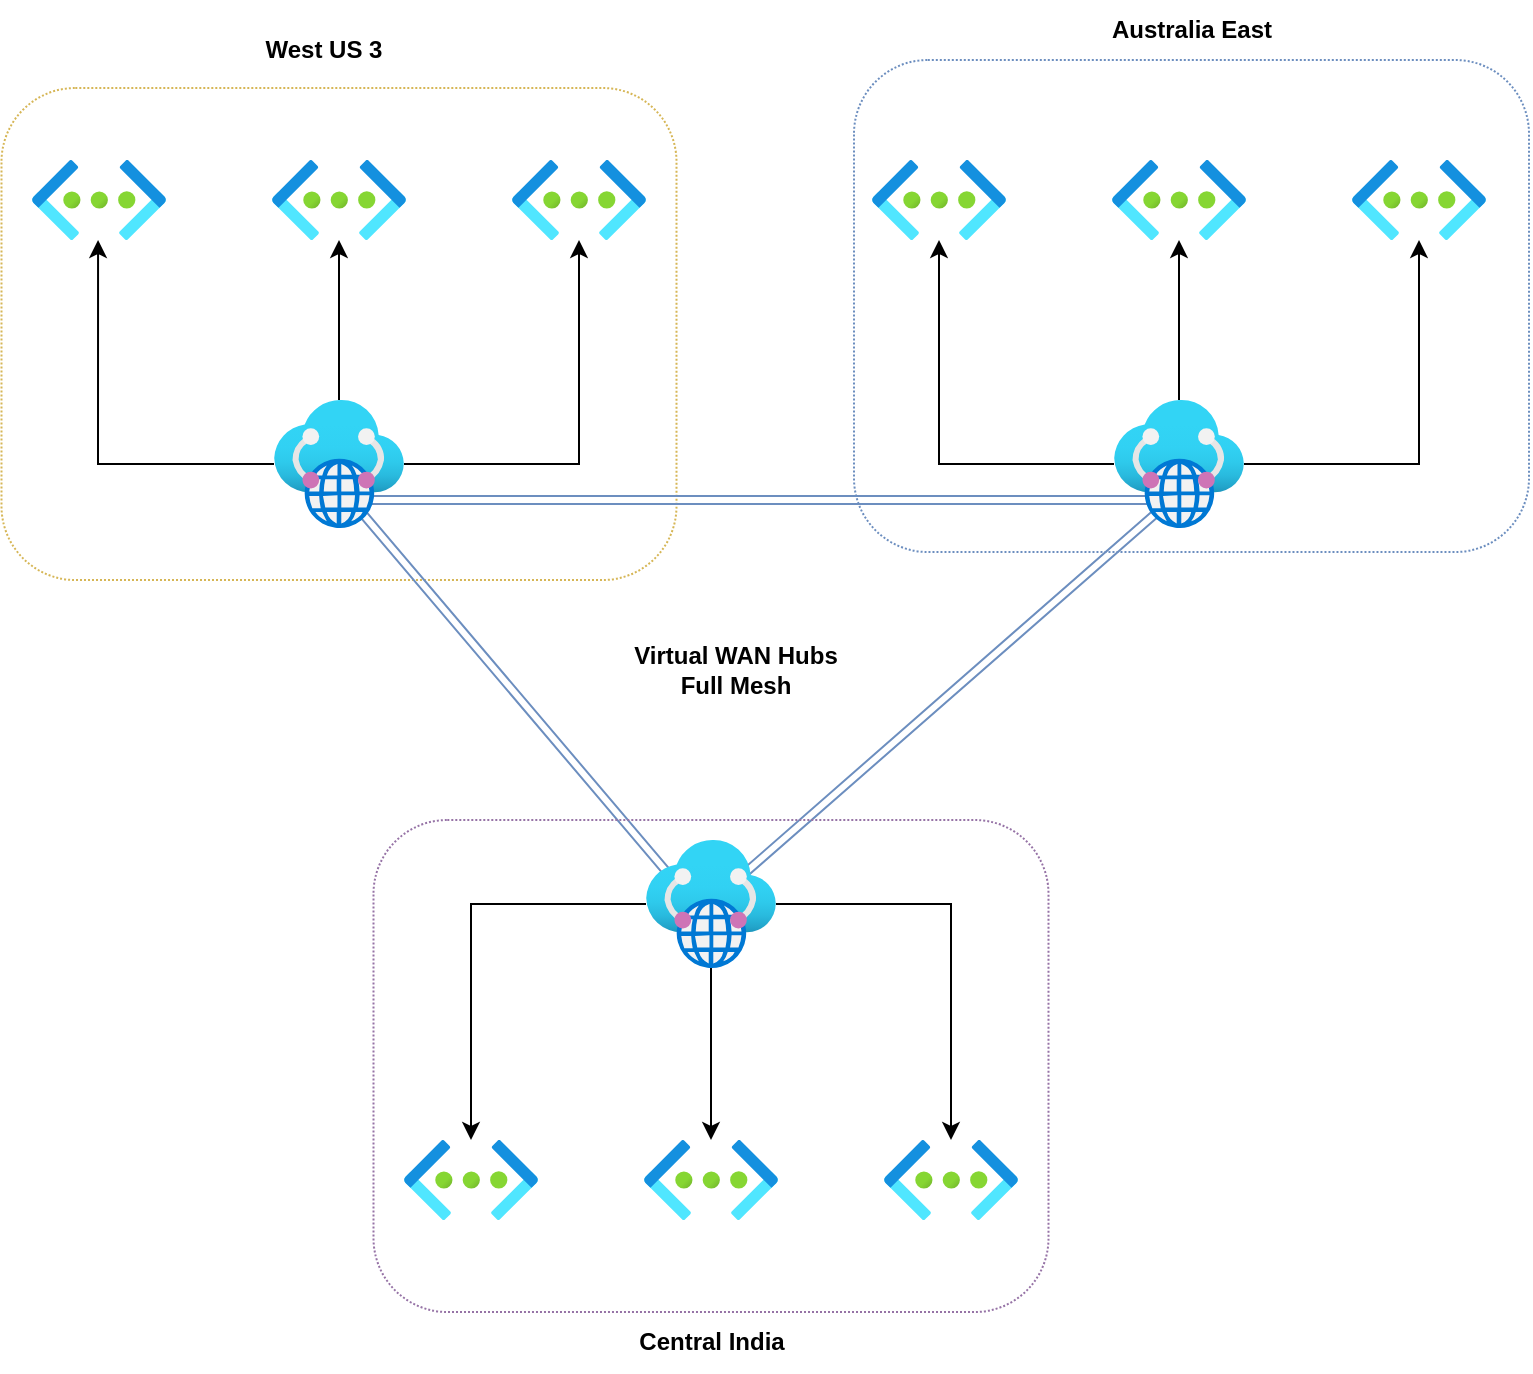 <mxfile version="20.4.1" type="github" pages="2">
  <diagram id="pevED-ohvEYcTep_g1xU" name="wan-hubs">
    <mxGraphModel dx="1422" dy="954" grid="1" gridSize="10" guides="1" tooltips="1" connect="1" arrows="1" fold="1" page="1" pageScale="1" pageWidth="3600" pageHeight="2400" math="0" shadow="0">
      <root>
        <mxCell id="0" />
        <mxCell id="1" parent="0" />
        <mxCell id="tpGTdEmGeSWk9LXFUpDb-25" value="" style="rounded=1;whiteSpace=wrap;html=1;fillColor=none;dashed=1;dashPattern=1 1;strokeColor=#d6b656;" vertex="1" parent="1">
          <mxGeometry x="183.75" y="164" width="337.5" height="246" as="geometry" />
        </mxCell>
        <mxCell id="tpGTdEmGeSWk9LXFUpDb-1" value="" style="aspect=fixed;html=1;points=[];align=center;image;fontSize=12;image=img/lib/azure2/networking/Virtual_Networks.svg;" vertex="1" parent="1">
          <mxGeometry x="199" y="200" width="67" height="40" as="geometry" />
        </mxCell>
        <mxCell id="tpGTdEmGeSWk9LXFUpDb-16" style="edgeStyle=orthogonalEdgeStyle;rounded=0;orthogonalLoop=1;jettySize=auto;html=1;" edge="1" parent="1" source="tpGTdEmGeSWk9LXFUpDb-2" target="tpGTdEmGeSWk9LXFUpDb-3">
          <mxGeometry relative="1" as="geometry" />
        </mxCell>
        <mxCell id="tpGTdEmGeSWk9LXFUpDb-17" style="edgeStyle=orthogonalEdgeStyle;rounded=0;orthogonalLoop=1;jettySize=auto;html=1;entryX=0.493;entryY=1;entryDx=0;entryDy=0;entryPerimeter=0;" edge="1" parent="1" source="tpGTdEmGeSWk9LXFUpDb-2" target="tpGTdEmGeSWk9LXFUpDb-1">
          <mxGeometry relative="1" as="geometry" />
        </mxCell>
        <mxCell id="tpGTdEmGeSWk9LXFUpDb-18" style="edgeStyle=orthogonalEdgeStyle;rounded=0;orthogonalLoop=1;jettySize=auto;html=1;" edge="1" parent="1" source="tpGTdEmGeSWk9LXFUpDb-2" target="tpGTdEmGeSWk9LXFUpDb-4">
          <mxGeometry relative="1" as="geometry" />
        </mxCell>
        <mxCell id="tpGTdEmGeSWk9LXFUpDb-22" style="rounded=0;orthogonalLoop=1;jettySize=auto;html=1;exitX=0.462;exitY=0.625;exitDx=0;exitDy=0;exitPerimeter=0;entryX=0.369;entryY=0.5;entryDx=0;entryDy=0;entryPerimeter=0;fillColor=#dae8fc;strokeColor=#6c8ebf;shape=link;" edge="1" parent="1" source="tpGTdEmGeSWk9LXFUpDb-2" target="tpGTdEmGeSWk9LXFUpDb-10">
          <mxGeometry relative="1" as="geometry" />
        </mxCell>
        <mxCell id="tpGTdEmGeSWk9LXFUpDb-3" value="" style="aspect=fixed;html=1;points=[];align=center;image;fontSize=12;image=img/lib/azure2/networking/Virtual_Networks.svg;" vertex="1" parent="1">
          <mxGeometry x="319" y="200" width="67" height="40" as="geometry" />
        </mxCell>
        <mxCell id="tpGTdEmGeSWk9LXFUpDb-4" value="" style="aspect=fixed;html=1;points=[];align=center;image;fontSize=12;image=img/lib/azure2/networking/Virtual_Networks.svg;fontStyle=1" vertex="1" parent="1">
          <mxGeometry x="439" y="200" width="67" height="40" as="geometry" />
        </mxCell>
        <mxCell id="tpGTdEmGeSWk9LXFUpDb-5" value="" style="aspect=fixed;html=1;points=[];align=center;image;fontSize=12;image=img/lib/azure2/networking/Virtual_Networks.svg;" vertex="1" parent="1">
          <mxGeometry x="619" y="200" width="67" height="40" as="geometry" />
        </mxCell>
        <mxCell id="tpGTdEmGeSWk9LXFUpDb-19" style="edgeStyle=orthogonalEdgeStyle;rounded=0;orthogonalLoop=1;jettySize=auto;html=1;" edge="1" parent="1" source="tpGTdEmGeSWk9LXFUpDb-6" target="tpGTdEmGeSWk9LXFUpDb-7">
          <mxGeometry relative="1" as="geometry" />
        </mxCell>
        <mxCell id="tpGTdEmGeSWk9LXFUpDb-20" style="edgeStyle=orthogonalEdgeStyle;rounded=0;orthogonalLoop=1;jettySize=auto;html=1;" edge="1" parent="1" source="tpGTdEmGeSWk9LXFUpDb-6" target="tpGTdEmGeSWk9LXFUpDb-5">
          <mxGeometry relative="1" as="geometry" />
        </mxCell>
        <mxCell id="tpGTdEmGeSWk9LXFUpDb-21" style="edgeStyle=orthogonalEdgeStyle;rounded=0;orthogonalLoop=1;jettySize=auto;html=1;" edge="1" parent="1" source="tpGTdEmGeSWk9LXFUpDb-6" target="tpGTdEmGeSWk9LXFUpDb-8">
          <mxGeometry relative="1" as="geometry" />
        </mxCell>
        <mxCell id="tpGTdEmGeSWk9LXFUpDb-7" value="" style="aspect=fixed;html=1;points=[];align=center;image;fontSize=12;image=img/lib/azure2/networking/Virtual_Networks.svg;" vertex="1" parent="1">
          <mxGeometry x="739" y="200" width="67" height="40" as="geometry" />
        </mxCell>
        <mxCell id="tpGTdEmGeSWk9LXFUpDb-8" value="" style="aspect=fixed;html=1;points=[];align=center;image;fontSize=12;image=img/lib/azure2/networking/Virtual_Networks.svg;fontStyle=1" vertex="1" parent="1">
          <mxGeometry x="859" y="200" width="67" height="40" as="geometry" />
        </mxCell>
        <mxCell id="tpGTdEmGeSWk9LXFUpDb-9" value="" style="aspect=fixed;html=1;points=[];align=center;image;fontSize=12;image=img/lib/azure2/networking/Virtual_Networks.svg;" vertex="1" parent="1">
          <mxGeometry x="385" y="690" width="67" height="40" as="geometry" />
        </mxCell>
        <mxCell id="tpGTdEmGeSWk9LXFUpDb-13" style="edgeStyle=orthogonalEdgeStyle;rounded=0;orthogonalLoop=1;jettySize=auto;html=1;" edge="1" parent="1" source="tpGTdEmGeSWk9LXFUpDb-10" target="tpGTdEmGeSWk9LXFUpDb-11">
          <mxGeometry relative="1" as="geometry" />
        </mxCell>
        <mxCell id="tpGTdEmGeSWk9LXFUpDb-14" style="edgeStyle=orthogonalEdgeStyle;rounded=0;orthogonalLoop=1;jettySize=auto;html=1;" edge="1" parent="1" source="tpGTdEmGeSWk9LXFUpDb-10" target="tpGTdEmGeSWk9LXFUpDb-9">
          <mxGeometry relative="1" as="geometry" />
        </mxCell>
        <mxCell id="tpGTdEmGeSWk9LXFUpDb-15" style="edgeStyle=orthogonalEdgeStyle;rounded=0;orthogonalLoop=1;jettySize=auto;html=1;" edge="1" parent="1" source="tpGTdEmGeSWk9LXFUpDb-10" target="tpGTdEmGeSWk9LXFUpDb-12">
          <mxGeometry relative="1" as="geometry" />
        </mxCell>
        <mxCell id="tpGTdEmGeSWk9LXFUpDb-23" style="edgeStyle=none;rounded=0;orthogonalLoop=1;jettySize=auto;html=1;entryX=0.615;entryY=0.938;entryDx=0;entryDy=0;entryPerimeter=0;exitX=0.523;exitY=0.469;exitDx=0;exitDy=0;exitPerimeter=0;fillColor=#dae8fc;strokeColor=#6c8ebf;shape=link;" edge="1" parent="1" source="tpGTdEmGeSWk9LXFUpDb-10" target="tpGTdEmGeSWk9LXFUpDb-6">
          <mxGeometry relative="1" as="geometry">
            <Array as="points">
              <mxPoint x="780" y="360" />
            </Array>
          </mxGeometry>
        </mxCell>
        <mxCell id="tpGTdEmGeSWk9LXFUpDb-10" value="" style="aspect=fixed;html=1;points=[];align=center;image;fontSize=12;image=img/lib/azure2/networking/Virtual_WANs.svg;" vertex="1" parent="1">
          <mxGeometry x="506" y="540" width="65" height="64" as="geometry" />
        </mxCell>
        <mxCell id="tpGTdEmGeSWk9LXFUpDb-11" value="" style="aspect=fixed;html=1;points=[];align=center;image;fontSize=12;image=img/lib/azure2/networking/Virtual_Networks.svg;" vertex="1" parent="1">
          <mxGeometry x="505" y="690" width="67" height="40" as="geometry" />
        </mxCell>
        <mxCell id="tpGTdEmGeSWk9LXFUpDb-12" value="" style="aspect=fixed;html=1;points=[];align=center;image;fontSize=12;image=img/lib/azure2/networking/Virtual_Networks.svg;fontStyle=1" vertex="1" parent="1">
          <mxGeometry x="625" y="690" width="67" height="40" as="geometry" />
        </mxCell>
        <mxCell id="tpGTdEmGeSWk9LXFUpDb-24" style="edgeStyle=none;rounded=0;orthogonalLoop=1;jettySize=auto;html=1;entryX=0.615;entryY=0.781;entryDx=0;entryDy=0;entryPerimeter=0;exitX=0.308;exitY=0.781;exitDx=0;exitDy=0;exitPerimeter=0;fillColor=#dae8fc;strokeColor=#6c8ebf;shape=link;" edge="1" parent="1" source="tpGTdEmGeSWk9LXFUpDb-6" target="tpGTdEmGeSWk9LXFUpDb-2">
          <mxGeometry relative="1" as="geometry" />
        </mxCell>
        <mxCell id="tpGTdEmGeSWk9LXFUpDb-6" value="" style="aspect=fixed;html=1;points=[];align=center;image;fontSize=12;image=img/lib/azure2/networking/Virtual_WANs.svg;" vertex="1" parent="1">
          <mxGeometry x="740" y="320" width="65" height="64" as="geometry" />
        </mxCell>
        <mxCell id="tpGTdEmGeSWk9LXFUpDb-2" value="" style="aspect=fixed;html=1;points=[];align=center;image;fontSize=12;image=img/lib/azure2/networking/Virtual_WANs.svg;" vertex="1" parent="1">
          <mxGeometry x="320" y="320" width="65" height="64" as="geometry" />
        </mxCell>
        <mxCell id="tpGTdEmGeSWk9LXFUpDb-26" value="" style="rounded=1;whiteSpace=wrap;html=1;fillColor=none;dashed=1;dashPattern=1 1;strokeColor=#6c8ebf;" vertex="1" parent="1">
          <mxGeometry x="610" y="150" width="337.5" height="246" as="geometry" />
        </mxCell>
        <mxCell id="tpGTdEmGeSWk9LXFUpDb-27" value="" style="rounded=1;whiteSpace=wrap;html=1;fillColor=none;dashed=1;dashPattern=1 1;strokeColor=#9673a6;" vertex="1" parent="1">
          <mxGeometry x="369.75" y="530" width="337.5" height="246" as="geometry" />
        </mxCell>
        <mxCell id="tpGTdEmGeSWk9LXFUpDb-28" value="West US 3" style="text;html=1;strokeColor=none;fillColor=none;align=center;verticalAlign=middle;whiteSpace=wrap;rounded=0;dashed=1;dashPattern=1 1;fontStyle=1" vertex="1" parent="1">
          <mxGeometry x="210" y="130" width="270" height="30" as="geometry" />
        </mxCell>
        <mxCell id="tpGTdEmGeSWk9LXFUpDb-29" value="Australia East" style="text;html=1;strokeColor=none;fillColor=none;align=center;verticalAlign=middle;whiteSpace=wrap;rounded=0;dashed=1;dashPattern=1 1;fontStyle=1" vertex="1" parent="1">
          <mxGeometry x="643.75" y="120" width="270" height="30" as="geometry" />
        </mxCell>
        <mxCell id="tpGTdEmGeSWk9LXFUpDb-30" value="Central India" style="text;html=1;strokeColor=none;fillColor=none;align=center;verticalAlign=middle;whiteSpace=wrap;rounded=0;dashed=1;dashPattern=1 1;fontStyle=1" vertex="1" parent="1">
          <mxGeometry x="403.5" y="776" width="270" height="30" as="geometry" />
        </mxCell>
        <mxCell id="tpGTdEmGeSWk9LXFUpDb-31" value="Virtual WAN Hubs&lt;br&gt;Full Mesh" style="text;html=1;strokeColor=none;fillColor=none;align=center;verticalAlign=middle;whiteSpace=wrap;rounded=0;dashed=1;dashPattern=1 1;fontStyle=1" vertex="1" parent="1">
          <mxGeometry x="416" y="440" width="270" height="30" as="geometry" />
        </mxCell>
      </root>
    </mxGraphModel>
  </diagram>
  <diagram id="82LRzH5r5Cjn5mGQnUc_" name="landing-zones">
    <mxGraphModel dx="1422" dy="954" grid="1" gridSize="10" guides="1" tooltips="1" connect="1" arrows="1" fold="1" page="1" pageScale="1" pageWidth="3600" pageHeight="2400" math="0" shadow="0">
      <root>
        <mxCell id="0" />
        <mxCell id="1" parent="0" />
        <mxCell id="9ZhKlaBwJ4WcIFQZ3bKw-1" value="" style="rounded=1;whiteSpace=wrap;html=1;fillColor=#dae8fc;strokeColor=#6c8ebf;" vertex="1" parent="1">
          <mxGeometry x="390" y="460" width="320" height="240" as="geometry" />
        </mxCell>
        <mxCell id="9ZhKlaBwJ4WcIFQZ3bKw-2" value="" style="rounded=1;whiteSpace=wrap;html=1;fillColor=#fff2cc;strokeColor=#d6b656;" vertex="1" parent="1">
          <mxGeometry x="118" y="460" width="260.5" height="240" as="geometry" />
        </mxCell>
        <mxCell id="9ZhKlaBwJ4WcIFQZ3bKw-3" style="edgeStyle=orthogonalEdgeStyle;rounded=0;orthogonalLoop=1;jettySize=auto;html=1;" edge="1" parent="1" source="9ZhKlaBwJ4WcIFQZ3bKw-4" target="9ZhKlaBwJ4WcIFQZ3bKw-10">
          <mxGeometry relative="1" as="geometry" />
        </mxCell>
        <mxCell id="9ZhKlaBwJ4WcIFQZ3bKw-4" value="" style="aspect=fixed;html=1;points=[];align=center;image;fontSize=12;image=img/lib/azure2/general/Management_Groups.svg;" vertex="1" parent="1">
          <mxGeometry x="570" y="40" width="66" height="64" as="geometry" />
        </mxCell>
        <mxCell id="9ZhKlaBwJ4WcIFQZ3bKw-5" value="" style="aspect=fixed;html=1;points=[];align=center;image;fontSize=12;image=img/lib/azure2/general/Subscriptions.svg;" vertex="1" parent="1">
          <mxGeometry x="141" y="600" width="44" height="71" as="geometry" />
        </mxCell>
        <mxCell id="9ZhKlaBwJ4WcIFQZ3bKw-6" style="edgeStyle=orthogonalEdgeStyle;rounded=0;orthogonalLoop=1;jettySize=auto;html=1;" edge="1" parent="1" source="9ZhKlaBwJ4WcIFQZ3bKw-10" target="9ZhKlaBwJ4WcIFQZ3bKw-14">
          <mxGeometry relative="1" as="geometry" />
        </mxCell>
        <mxCell id="9ZhKlaBwJ4WcIFQZ3bKw-7" style="edgeStyle=orthogonalEdgeStyle;rounded=0;orthogonalLoop=1;jettySize=auto;html=1;" edge="1" parent="1" source="9ZhKlaBwJ4WcIFQZ3bKw-10" target="9ZhKlaBwJ4WcIFQZ3bKw-18">
          <mxGeometry relative="1" as="geometry" />
        </mxCell>
        <mxCell id="9ZhKlaBwJ4WcIFQZ3bKw-8" style="edgeStyle=orthogonalEdgeStyle;rounded=0;orthogonalLoop=1;jettySize=auto;html=1;" edge="1" parent="1" source="9ZhKlaBwJ4WcIFQZ3bKw-10" target="9ZhKlaBwJ4WcIFQZ3bKw-19">
          <mxGeometry relative="1" as="geometry" />
        </mxCell>
        <mxCell id="9ZhKlaBwJ4WcIFQZ3bKw-9" style="edgeStyle=orthogonalEdgeStyle;rounded=0;orthogonalLoop=1;jettySize=auto;html=1;" edge="1" parent="1" source="9ZhKlaBwJ4WcIFQZ3bKw-10" target="9ZhKlaBwJ4WcIFQZ3bKw-20">
          <mxGeometry relative="1" as="geometry" />
        </mxCell>
        <mxCell id="9ZhKlaBwJ4WcIFQZ3bKw-10" value="" style="aspect=fixed;html=1;points=[];align=center;image;fontSize=12;image=img/lib/azure2/general/Management_Groups.svg;" vertex="1" parent="1">
          <mxGeometry x="570" y="220" width="66" height="64" as="geometry" />
        </mxCell>
        <mxCell id="9ZhKlaBwJ4WcIFQZ3bKw-11" style="edgeStyle=orthogonalEdgeStyle;rounded=0;orthogonalLoop=1;jettySize=auto;html=1;" edge="1" parent="1" source="9ZhKlaBwJ4WcIFQZ3bKw-14" target="9ZhKlaBwJ4WcIFQZ3bKw-21">
          <mxGeometry relative="1" as="geometry" />
        </mxCell>
        <mxCell id="9ZhKlaBwJ4WcIFQZ3bKw-12" style="edgeStyle=orthogonalEdgeStyle;rounded=0;orthogonalLoop=1;jettySize=auto;html=1;" edge="1" parent="1" source="9ZhKlaBwJ4WcIFQZ3bKw-14" target="9ZhKlaBwJ4WcIFQZ3bKw-22">
          <mxGeometry relative="1" as="geometry" />
        </mxCell>
        <mxCell id="9ZhKlaBwJ4WcIFQZ3bKw-13" style="edgeStyle=orthogonalEdgeStyle;rounded=0;orthogonalLoop=1;jettySize=auto;html=1;" edge="1" parent="1" source="9ZhKlaBwJ4WcIFQZ3bKw-14" target="9ZhKlaBwJ4WcIFQZ3bKw-23">
          <mxGeometry relative="1" as="geometry" />
        </mxCell>
        <mxCell id="9ZhKlaBwJ4WcIFQZ3bKw-14" value="" style="aspect=fixed;html=1;points=[];align=center;image;fontSize=12;image=img/lib/azure2/general/Management_Groups.svg;" vertex="1" parent="1">
          <mxGeometry x="210" y="380" width="66" height="64" as="geometry" />
        </mxCell>
        <mxCell id="9ZhKlaBwJ4WcIFQZ3bKw-15" style="edgeStyle=orthogonalEdgeStyle;rounded=0;orthogonalLoop=1;jettySize=auto;html=1;" edge="1" parent="1" source="9ZhKlaBwJ4WcIFQZ3bKw-18" target="9ZhKlaBwJ4WcIFQZ3bKw-29">
          <mxGeometry relative="1" as="geometry" />
        </mxCell>
        <mxCell id="9ZhKlaBwJ4WcIFQZ3bKw-16" style="edgeStyle=orthogonalEdgeStyle;rounded=0;orthogonalLoop=1;jettySize=auto;html=1;" edge="1" parent="1" source="9ZhKlaBwJ4WcIFQZ3bKw-18" target="9ZhKlaBwJ4WcIFQZ3bKw-31">
          <mxGeometry relative="1" as="geometry" />
        </mxCell>
        <mxCell id="9ZhKlaBwJ4WcIFQZ3bKw-17" style="edgeStyle=orthogonalEdgeStyle;rounded=0;orthogonalLoop=1;jettySize=auto;html=1;" edge="1" parent="1" source="9ZhKlaBwJ4WcIFQZ3bKw-18" target="9ZhKlaBwJ4WcIFQZ3bKw-30">
          <mxGeometry relative="1" as="geometry" />
        </mxCell>
        <mxCell id="9ZhKlaBwJ4WcIFQZ3bKw-18" value="" style="aspect=fixed;html=1;points=[];align=center;image;fontSize=12;image=img/lib/azure2/general/Management_Groups.svg;" vertex="1" parent="1">
          <mxGeometry x="502" y="380" width="66" height="64" as="geometry" />
        </mxCell>
        <mxCell id="9ZhKlaBwJ4WcIFQZ3bKw-19" value="" style="aspect=fixed;html=1;points=[];align=center;image;fontSize=12;image=img/lib/azure2/general/Management_Groups.svg;" vertex="1" parent="1">
          <mxGeometry x="742" y="380" width="66" height="64" as="geometry" />
        </mxCell>
        <mxCell id="9ZhKlaBwJ4WcIFQZ3bKw-20" value="" style="aspect=fixed;html=1;points=[];align=center;image;fontSize=12;image=img/lib/azure2/general/Management_Groups.svg;" vertex="1" parent="1">
          <mxGeometry x="982" y="380" width="66" height="64" as="geometry" />
        </mxCell>
        <mxCell id="9ZhKlaBwJ4WcIFQZ3bKw-21" value="" style="aspect=fixed;html=1;points=[];align=center;image;fontSize=12;image=img/lib/azure2/general/Management_Groups.svg;" vertex="1" parent="1">
          <mxGeometry x="130" y="500" width="66" height="64" as="geometry" />
        </mxCell>
        <mxCell id="9ZhKlaBwJ4WcIFQZ3bKw-22" value="" style="aspect=fixed;html=1;points=[];align=center;image;fontSize=12;image=img/lib/azure2/general/Management_Groups.svg;" vertex="1" parent="1">
          <mxGeometry x="210" y="500" width="66" height="64" as="geometry" />
        </mxCell>
        <mxCell id="9ZhKlaBwJ4WcIFQZ3bKw-23" value="" style="aspect=fixed;html=1;points=[];align=center;image;fontSize=12;image=img/lib/azure2/general/Management_Groups.svg;" vertex="1" parent="1">
          <mxGeometry x="290" y="500" width="66" height="64" as="geometry" />
        </mxCell>
        <mxCell id="9ZhKlaBwJ4WcIFQZ3bKw-24" value="Management" style="text;html=1;strokeColor=none;fillColor=none;align=center;verticalAlign=middle;whiteSpace=wrap;rounded=0;fontStyle=1" vertex="1" parent="1">
          <mxGeometry x="118" y="564" width="90" height="30" as="geometry" />
        </mxCell>
        <mxCell id="9ZhKlaBwJ4WcIFQZ3bKw-25" value="Connectivity" style="text;html=1;strokeColor=none;fillColor=none;align=center;verticalAlign=middle;whiteSpace=wrap;rounded=0;fontStyle=1" vertex="1" parent="1">
          <mxGeometry x="197" y="564" width="90" height="30" as="geometry" />
        </mxCell>
        <mxCell id="9ZhKlaBwJ4WcIFQZ3bKw-26" value="Security" style="text;html=1;strokeColor=none;fillColor=none;align=center;verticalAlign=middle;whiteSpace=wrap;rounded=0;fontStyle=1" vertex="1" parent="1">
          <mxGeometry x="276" y="564" width="90" height="30" as="geometry" />
        </mxCell>
        <mxCell id="9ZhKlaBwJ4WcIFQZ3bKw-27" value="" style="aspect=fixed;html=1;points=[];align=center;image;fontSize=12;image=img/lib/azure2/general/Subscriptions.svg;" vertex="1" parent="1">
          <mxGeometry x="221" y="600" width="44" height="71" as="geometry" />
        </mxCell>
        <mxCell id="9ZhKlaBwJ4WcIFQZ3bKw-28" value="" style="aspect=fixed;html=1;points=[];align=center;image;fontSize=12;image=img/lib/azure2/general/Subscriptions.svg;" vertex="1" parent="1">
          <mxGeometry x="299" y="600" width="44" height="71" as="geometry" />
        </mxCell>
        <mxCell id="9ZhKlaBwJ4WcIFQZ3bKw-29" value="" style="aspect=fixed;html=1;points=[];align=center;image;fontSize=12;image=img/lib/azure2/general/Management_Groups.svg;" vertex="1" parent="1">
          <mxGeometry x="422" y="500" width="66" height="64" as="geometry" />
        </mxCell>
        <mxCell id="9ZhKlaBwJ4WcIFQZ3bKw-30" value="" style="aspect=fixed;html=1;points=[];align=center;image;fontSize=12;image=img/lib/azure2/general/Management_Groups.svg;" vertex="1" parent="1">
          <mxGeometry x="502" y="500" width="66" height="64" as="geometry" />
        </mxCell>
        <mxCell id="9ZhKlaBwJ4WcIFQZ3bKw-31" value="" style="aspect=fixed;html=1;points=[];align=center;image;fontSize=12;image=img/lib/azure2/general/Management_Groups.svg;" vertex="1" parent="1">
          <mxGeometry x="582" y="500" width="66" height="64" as="geometry" />
        </mxCell>
        <mxCell id="9ZhKlaBwJ4WcIFQZ3bKw-32" value="Corp" style="text;html=1;strokeColor=none;fillColor=none;align=center;verticalAlign=middle;whiteSpace=wrap;rounded=0;fontStyle=1" vertex="1" parent="1">
          <mxGeometry x="410" y="564" width="90" height="30" as="geometry" />
        </mxCell>
        <mxCell id="9ZhKlaBwJ4WcIFQZ3bKw-33" value="DMZ" style="text;html=1;strokeColor=none;fillColor=none;align=center;verticalAlign=middle;whiteSpace=wrap;rounded=0;fontStyle=1" vertex="1" parent="1">
          <mxGeometry x="489" y="564" width="90" height="30" as="geometry" />
        </mxCell>
        <mxCell id="9ZhKlaBwJ4WcIFQZ3bKw-34" value="External" style="text;html=1;strokeColor=none;fillColor=none;align=center;verticalAlign=middle;whiteSpace=wrap;rounded=0;fontStyle=1" vertex="1" parent="1">
          <mxGeometry x="568" y="564" width="90" height="30" as="geometry" />
        </mxCell>
        <mxCell id="9ZhKlaBwJ4WcIFQZ3bKw-35" value="" style="aspect=fixed;html=1;points=[];align=center;image;fontSize=12;image=img/lib/azure2/general/Subscriptions.svg;" vertex="1" parent="1">
          <mxGeometry x="742" y="460" width="44" height="71" as="geometry" />
        </mxCell>
        <mxCell id="9ZhKlaBwJ4WcIFQZ3bKw-36" value="" style="aspect=fixed;html=1;points=[];align=center;image;fontSize=12;image=img/lib/azure2/general/Subscriptions.svg;" vertex="1" parent="1">
          <mxGeometry x="764" y="480" width="44" height="71" as="geometry" />
        </mxCell>
        <mxCell id="9ZhKlaBwJ4WcIFQZ3bKw-37" value="" style="aspect=fixed;html=1;points=[];align=center;image;fontSize=12;image=img/lib/azure2/general/Subscriptions.svg;" vertex="1" parent="1">
          <mxGeometry x="786" y="500" width="44" height="71" as="geometry" />
        </mxCell>
        <mxCell id="9ZhKlaBwJ4WcIFQZ3bKw-38" value="Platform" style="text;html=1;strokeColor=none;fillColor=none;align=center;verticalAlign=middle;whiteSpace=wrap;rounded=0;fontStyle=1" vertex="1" parent="1">
          <mxGeometry x="118" y="380" width="90" height="30" as="geometry" />
        </mxCell>
        <mxCell id="9ZhKlaBwJ4WcIFQZ3bKw-39" value="Landing Zones" style="text;html=1;strokeColor=none;fillColor=none;align=center;verticalAlign=middle;whiteSpace=wrap;rounded=0;fontStyle=1" vertex="1" parent="1">
          <mxGeometry x="412" y="380" width="90" height="30" as="geometry" />
        </mxCell>
        <mxCell id="9ZhKlaBwJ4WcIFQZ3bKw-40" value="Decommissioned" style="text;html=1;strokeColor=none;fillColor=none;align=center;verticalAlign=middle;whiteSpace=wrap;rounded=0;fontStyle=1" vertex="1" parent="1">
          <mxGeometry x="645" y="380" width="90" height="30" as="geometry" />
        </mxCell>
        <mxCell id="9ZhKlaBwJ4WcIFQZ3bKw-41" value="Sandbox" style="text;html=1;strokeColor=none;fillColor=none;align=center;verticalAlign=middle;whiteSpace=wrap;rounded=0;fontStyle=1" vertex="1" parent="1">
          <mxGeometry x="892" y="380" width="90" height="30" as="geometry" />
        </mxCell>
        <mxCell id="9ZhKlaBwJ4WcIFQZ3bKw-42" value="Gtz4All" style="text;html=1;strokeColor=none;fillColor=none;align=center;verticalAlign=middle;whiteSpace=wrap;rounded=0;fontStyle=1" vertex="1" parent="1">
          <mxGeometry x="630" y="220" width="90" height="30" as="geometry" />
        </mxCell>
        <mxCell id="9ZhKlaBwJ4WcIFQZ3bKw-43" value="Tenant Root Management Group" style="text;html=1;strokeColor=none;fillColor=none;align=center;verticalAlign=middle;whiteSpace=wrap;rounded=0;fontStyle=1" vertex="1" parent="1">
          <mxGeometry x="636" y="57" width="124" height="30" as="geometry" />
        </mxCell>
        <mxCell id="9ZhKlaBwJ4WcIFQZ3bKw-44" value="Prod" style="text;html=1;strokeColor=#d6b656;fillColor=#fff2cc;align=center;verticalAlign=middle;whiteSpace=wrap;rounded=0;fontStyle=0;dashed=1;dashPattern=1 1;" vertex="1" parent="1">
          <mxGeometry x="413" y="588" width="90" height="30" as="geometry" />
        </mxCell>
        <mxCell id="9ZhKlaBwJ4WcIFQZ3bKw-45" value="" style="aspect=fixed;html=1;points=[];align=center;image;fontSize=12;image=img/lib/azure2/identity/Groups.svg;" vertex="1" parent="1">
          <mxGeometry x="473" y="591.76" width="30" height="24.71" as="geometry" />
        </mxCell>
        <mxCell id="9ZhKlaBwJ4WcIFQZ3bKw-46" value="" style="aspect=fixed;html=1;points=[];align=center;image;fontSize=12;image=img/lib/azure2/general/Subscriptions.svg;" vertex="1" parent="1">
          <mxGeometry x="396" y="588" width="44" height="71" as="geometry" />
        </mxCell>
        <mxCell id="9ZhKlaBwJ4WcIFQZ3bKw-47" value="Test" style="text;html=1;strokeColor=#d6b656;fillColor=#fff2cc;align=center;verticalAlign=middle;whiteSpace=wrap;rounded=0;fontStyle=0;dashed=1;dashPattern=1 1;" vertex="1" parent="1">
          <mxGeometry x="435" y="620" width="90" height="30" as="geometry" />
        </mxCell>
        <mxCell id="9ZhKlaBwJ4WcIFQZ3bKw-48" value="" style="aspect=fixed;html=1;points=[];align=center;image;fontSize=12;image=img/lib/azure2/identity/Groups.svg;" vertex="1" parent="1">
          <mxGeometry x="495" y="623.76" width="30" height="24.71" as="geometry" />
        </mxCell>
        <mxCell id="9ZhKlaBwJ4WcIFQZ3bKw-49" value="" style="aspect=fixed;html=1;points=[];align=center;image;fontSize=12;image=img/lib/azure2/general/Subscriptions.svg;" vertex="1" parent="1">
          <mxGeometry x="418" y="620" width="44" height="71" as="geometry" />
        </mxCell>
        <mxCell id="9ZhKlaBwJ4WcIFQZ3bKw-50" value="Prod" style="text;html=1;strokeColor=#d6b656;fillColor=#fff2cc;align=center;verticalAlign=middle;whiteSpace=wrap;rounded=0;fontStyle=0;dashed=1;dashPattern=1 1;" vertex="1" parent="1">
          <mxGeometry x="587" y="588" width="90" height="30" as="geometry" />
        </mxCell>
        <mxCell id="9ZhKlaBwJ4WcIFQZ3bKw-51" value="" style="aspect=fixed;html=1;points=[];align=center;image;fontSize=12;image=img/lib/azure2/identity/Groups.svg;" vertex="1" parent="1">
          <mxGeometry x="647" y="591.76" width="30" height="24.71" as="geometry" />
        </mxCell>
        <mxCell id="9ZhKlaBwJ4WcIFQZ3bKw-52" value="" style="aspect=fixed;html=1;points=[];align=center;image;fontSize=12;image=img/lib/azure2/general/Subscriptions.svg;" vertex="1" parent="1">
          <mxGeometry x="570" y="588" width="44" height="71" as="geometry" />
        </mxCell>
        <mxCell id="9ZhKlaBwJ4WcIFQZ3bKw-53" value="Test" style="text;html=1;strokeColor=#d6b656;fillColor=#fff2cc;align=center;verticalAlign=middle;whiteSpace=wrap;rounded=0;fontStyle=0;dashed=1;dashPattern=1 1;" vertex="1" parent="1">
          <mxGeometry x="609" y="620" width="90" height="30" as="geometry" />
        </mxCell>
        <mxCell id="9ZhKlaBwJ4WcIFQZ3bKw-54" value="" style="aspect=fixed;html=1;points=[];align=center;image;fontSize=12;image=img/lib/azure2/identity/Groups.svg;" vertex="1" parent="1">
          <mxGeometry x="669" y="623.76" width="30" height="24.71" as="geometry" />
        </mxCell>
        <mxCell id="9ZhKlaBwJ4WcIFQZ3bKw-55" value="" style="aspect=fixed;html=1;points=[];align=center;image;fontSize=12;image=img/lib/azure2/general/Subscriptions.svg;" vertex="1" parent="1">
          <mxGeometry x="592" y="620" width="44" height="71" as="geometry" />
        </mxCell>
        <mxCell id="9ZhKlaBwJ4WcIFQZ3bKw-56" value="Dev&amp;nbsp;" style="text;html=1;strokeColor=#d6b656;fillColor=#fff2cc;align=center;verticalAlign=middle;whiteSpace=wrap;rounded=0;fontStyle=0;dashed=1;dashPattern=1 1;" vertex="1" parent="1">
          <mxGeometry x="957" y="450" width="90" height="30" as="geometry" />
        </mxCell>
        <mxCell id="9ZhKlaBwJ4WcIFQZ3bKw-57" value="" style="aspect=fixed;html=1;points=[];align=center;image;fontSize=12;image=img/lib/azure2/identity/Groups.svg;" vertex="1" parent="1">
          <mxGeometry x="1017" y="453.76" width="30" height="24.71" as="geometry" />
        </mxCell>
        <mxCell id="9ZhKlaBwJ4WcIFQZ3bKw-58" value="" style="aspect=fixed;html=1;points=[];align=center;image;fontSize=12;image=img/lib/azure2/general/Subscriptions.svg;" vertex="1" parent="1">
          <mxGeometry x="940" y="450" width="44" height="71" as="geometry" />
        </mxCell>
        <mxCell id="9ZhKlaBwJ4WcIFQZ3bKw-59" value="Sbox" style="text;html=1;strokeColor=#d6b656;fillColor=#fff2cc;align=center;verticalAlign=middle;whiteSpace=wrap;rounded=0;fontStyle=0;dashed=1;dashPattern=1 1;" vertex="1" parent="1">
          <mxGeometry x="979" y="482" width="90" height="30" as="geometry" />
        </mxCell>
        <mxCell id="9ZhKlaBwJ4WcIFQZ3bKw-60" value="" style="aspect=fixed;html=1;points=[];align=center;image;fontSize=12;image=img/lib/azure2/identity/Groups.svg;" vertex="1" parent="1">
          <mxGeometry x="1039" y="485.76" width="30" height="24.71" as="geometry" />
        </mxCell>
        <mxCell id="9ZhKlaBwJ4WcIFQZ3bKw-61" value="" style="aspect=fixed;html=1;points=[];align=center;image;fontSize=12;image=img/lib/azure2/general/Subscriptions.svg;" vertex="1" parent="1">
          <mxGeometry x="962" y="482" width="44" height="71" as="geometry" />
        </mxCell>
      </root>
    </mxGraphModel>
  </diagram>
</mxfile>
